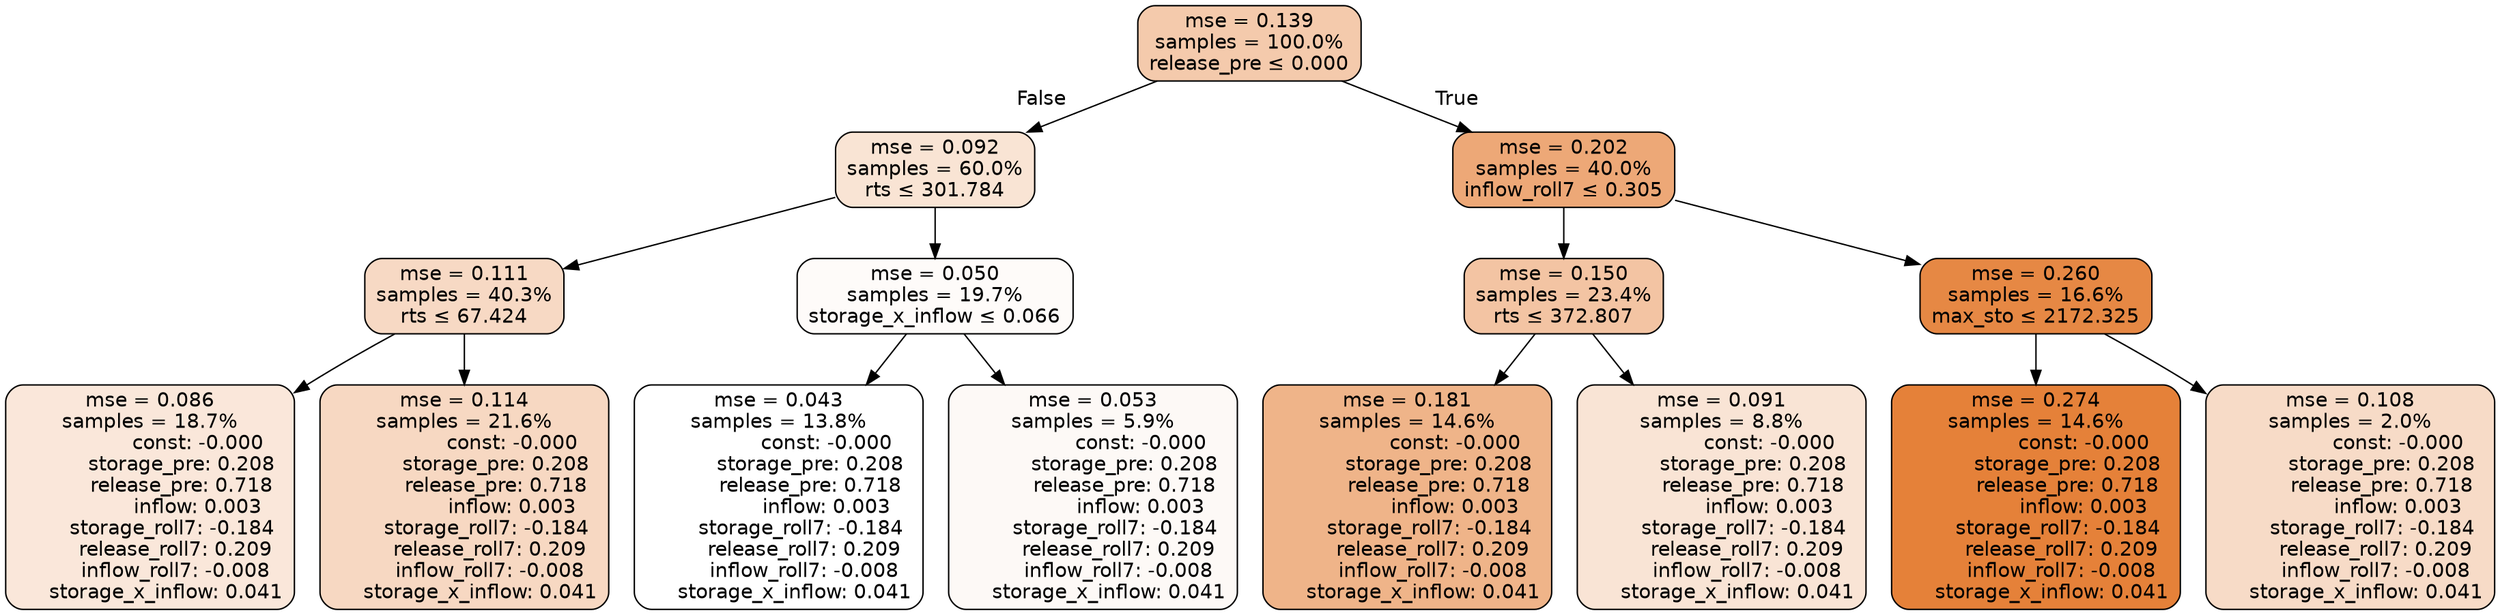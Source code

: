 digraph tree {
node [shape=rectangle, style="filled, rounded", color="black", fontname=helvetica] ;
edge [fontname=helvetica] ;
	"0" [label="mse = 0.139
samples = 100.0%
release_pre &le; 0.000", fillcolor="#f4caac"]
	"1" [label="mse = 0.092
samples = 60.0%
rts &le; 301.784", fillcolor="#f9e4d4"]
	"2" [label="mse = 0.111
samples = 40.3%
rts &le; 67.424", fillcolor="#f7d9c4"]
	"3" [label="mse = 0.086
samples = 18.7%
               const: -0.000
          storage_pre: 0.208
          release_pre: 0.718
               inflow: 0.003
       storage_roll7: -0.184
        release_roll7: 0.209
        inflow_roll7: -0.008
     storage_x_inflow: 0.041", fillcolor="#fae7da"]
	"4" [label="mse = 0.114
samples = 21.6%
               const: -0.000
          storage_pre: 0.208
          release_pre: 0.718
               inflow: 0.003
       storage_roll7: -0.184
        release_roll7: 0.209
        inflow_roll7: -0.008
     storage_x_inflow: 0.041", fillcolor="#f7d8c2"]
	"5" [label="mse = 0.050
samples = 19.7%
storage_x_inflow &le; 0.066", fillcolor="#fefbf9"]
	"6" [label="mse = 0.043
samples = 13.8%
               const: -0.000
          storage_pre: 0.208
          release_pre: 0.718
               inflow: 0.003
       storage_roll7: -0.184
        release_roll7: 0.209
        inflow_roll7: -0.008
     storage_x_inflow: 0.041", fillcolor="#ffffff"]
	"7" [label="mse = 0.053
samples = 5.9%
               const: -0.000
          storage_pre: 0.208
          release_pre: 0.718
               inflow: 0.003
       storage_roll7: -0.184
        release_roll7: 0.209
        inflow_roll7: -0.008
     storage_x_inflow: 0.041", fillcolor="#fdf9f6"]
	"8" [label="mse = 0.202
samples = 40.0%
inflow_roll7 &le; 0.305", fillcolor="#eda877"]
	"9" [label="mse = 0.150
samples = 23.4%
rts &le; 372.807", fillcolor="#f3c4a3"]
	"10" [label="mse = 0.181
samples = 14.6%
               const: -0.000
          storage_pre: 0.208
          release_pre: 0.718
               inflow: 0.003
       storage_roll7: -0.184
        release_roll7: 0.209
        inflow_roll7: -0.008
     storage_x_inflow: 0.041", fillcolor="#efb489"]
	"11" [label="mse = 0.091
samples = 8.8%
               const: -0.000
          storage_pre: 0.208
          release_pre: 0.718
               inflow: 0.003
       storage_roll7: -0.184
        release_roll7: 0.209
        inflow_roll7: -0.008
     storage_x_inflow: 0.041", fillcolor="#f9e4d5"]
	"12" [label="mse = 0.260
samples = 16.6%
max_sto &le; 2172.325", fillcolor="#e68844"]
	"13" [label="mse = 0.274
samples = 14.6%
               const: -0.000
          storage_pre: 0.208
          release_pre: 0.718
               inflow: 0.003
       storage_roll7: -0.184
        release_roll7: 0.209
        inflow_roll7: -0.008
     storage_x_inflow: 0.041", fillcolor="#e58139"]
	"14" [label="mse = 0.108
samples = 2.0%
               const: -0.000
          storage_pre: 0.208
          release_pre: 0.718
               inflow: 0.003
       storage_roll7: -0.184
        release_roll7: 0.209
        inflow_roll7: -0.008
     storage_x_inflow: 0.041", fillcolor="#f7dbc7"]

	"0" -> "1" [labeldistance=2.5, labelangle=45, headlabel="False"]
	"1" -> "2"
	"2" -> "3"
	"2" -> "4"
	"1" -> "5"
	"5" -> "6"
	"5" -> "7"
	"0" -> "8" [labeldistance=2.5, labelangle=-45, headlabel="True"]
	"8" -> "9"
	"9" -> "10"
	"9" -> "11"
	"8" -> "12"
	"12" -> "13"
	"12" -> "14"
}